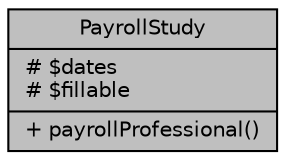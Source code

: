 digraph "PayrollStudy"
{
 // LATEX_PDF_SIZE
  bgcolor="transparent";
  edge [fontname="Helvetica",fontsize="10",labelfontname="Helvetica",labelfontsize="10"];
  node [fontname="Helvetica",fontsize="10",shape=record];
  Node1 [label="{PayrollStudy\n|# $dates\l# $fillable\l|+ payrollProfessional()\l}",height=0.2,width=0.4,color="black", fillcolor="grey75", style="filled", fontcolor="black",tooltip="Datos de estudios."];
}
